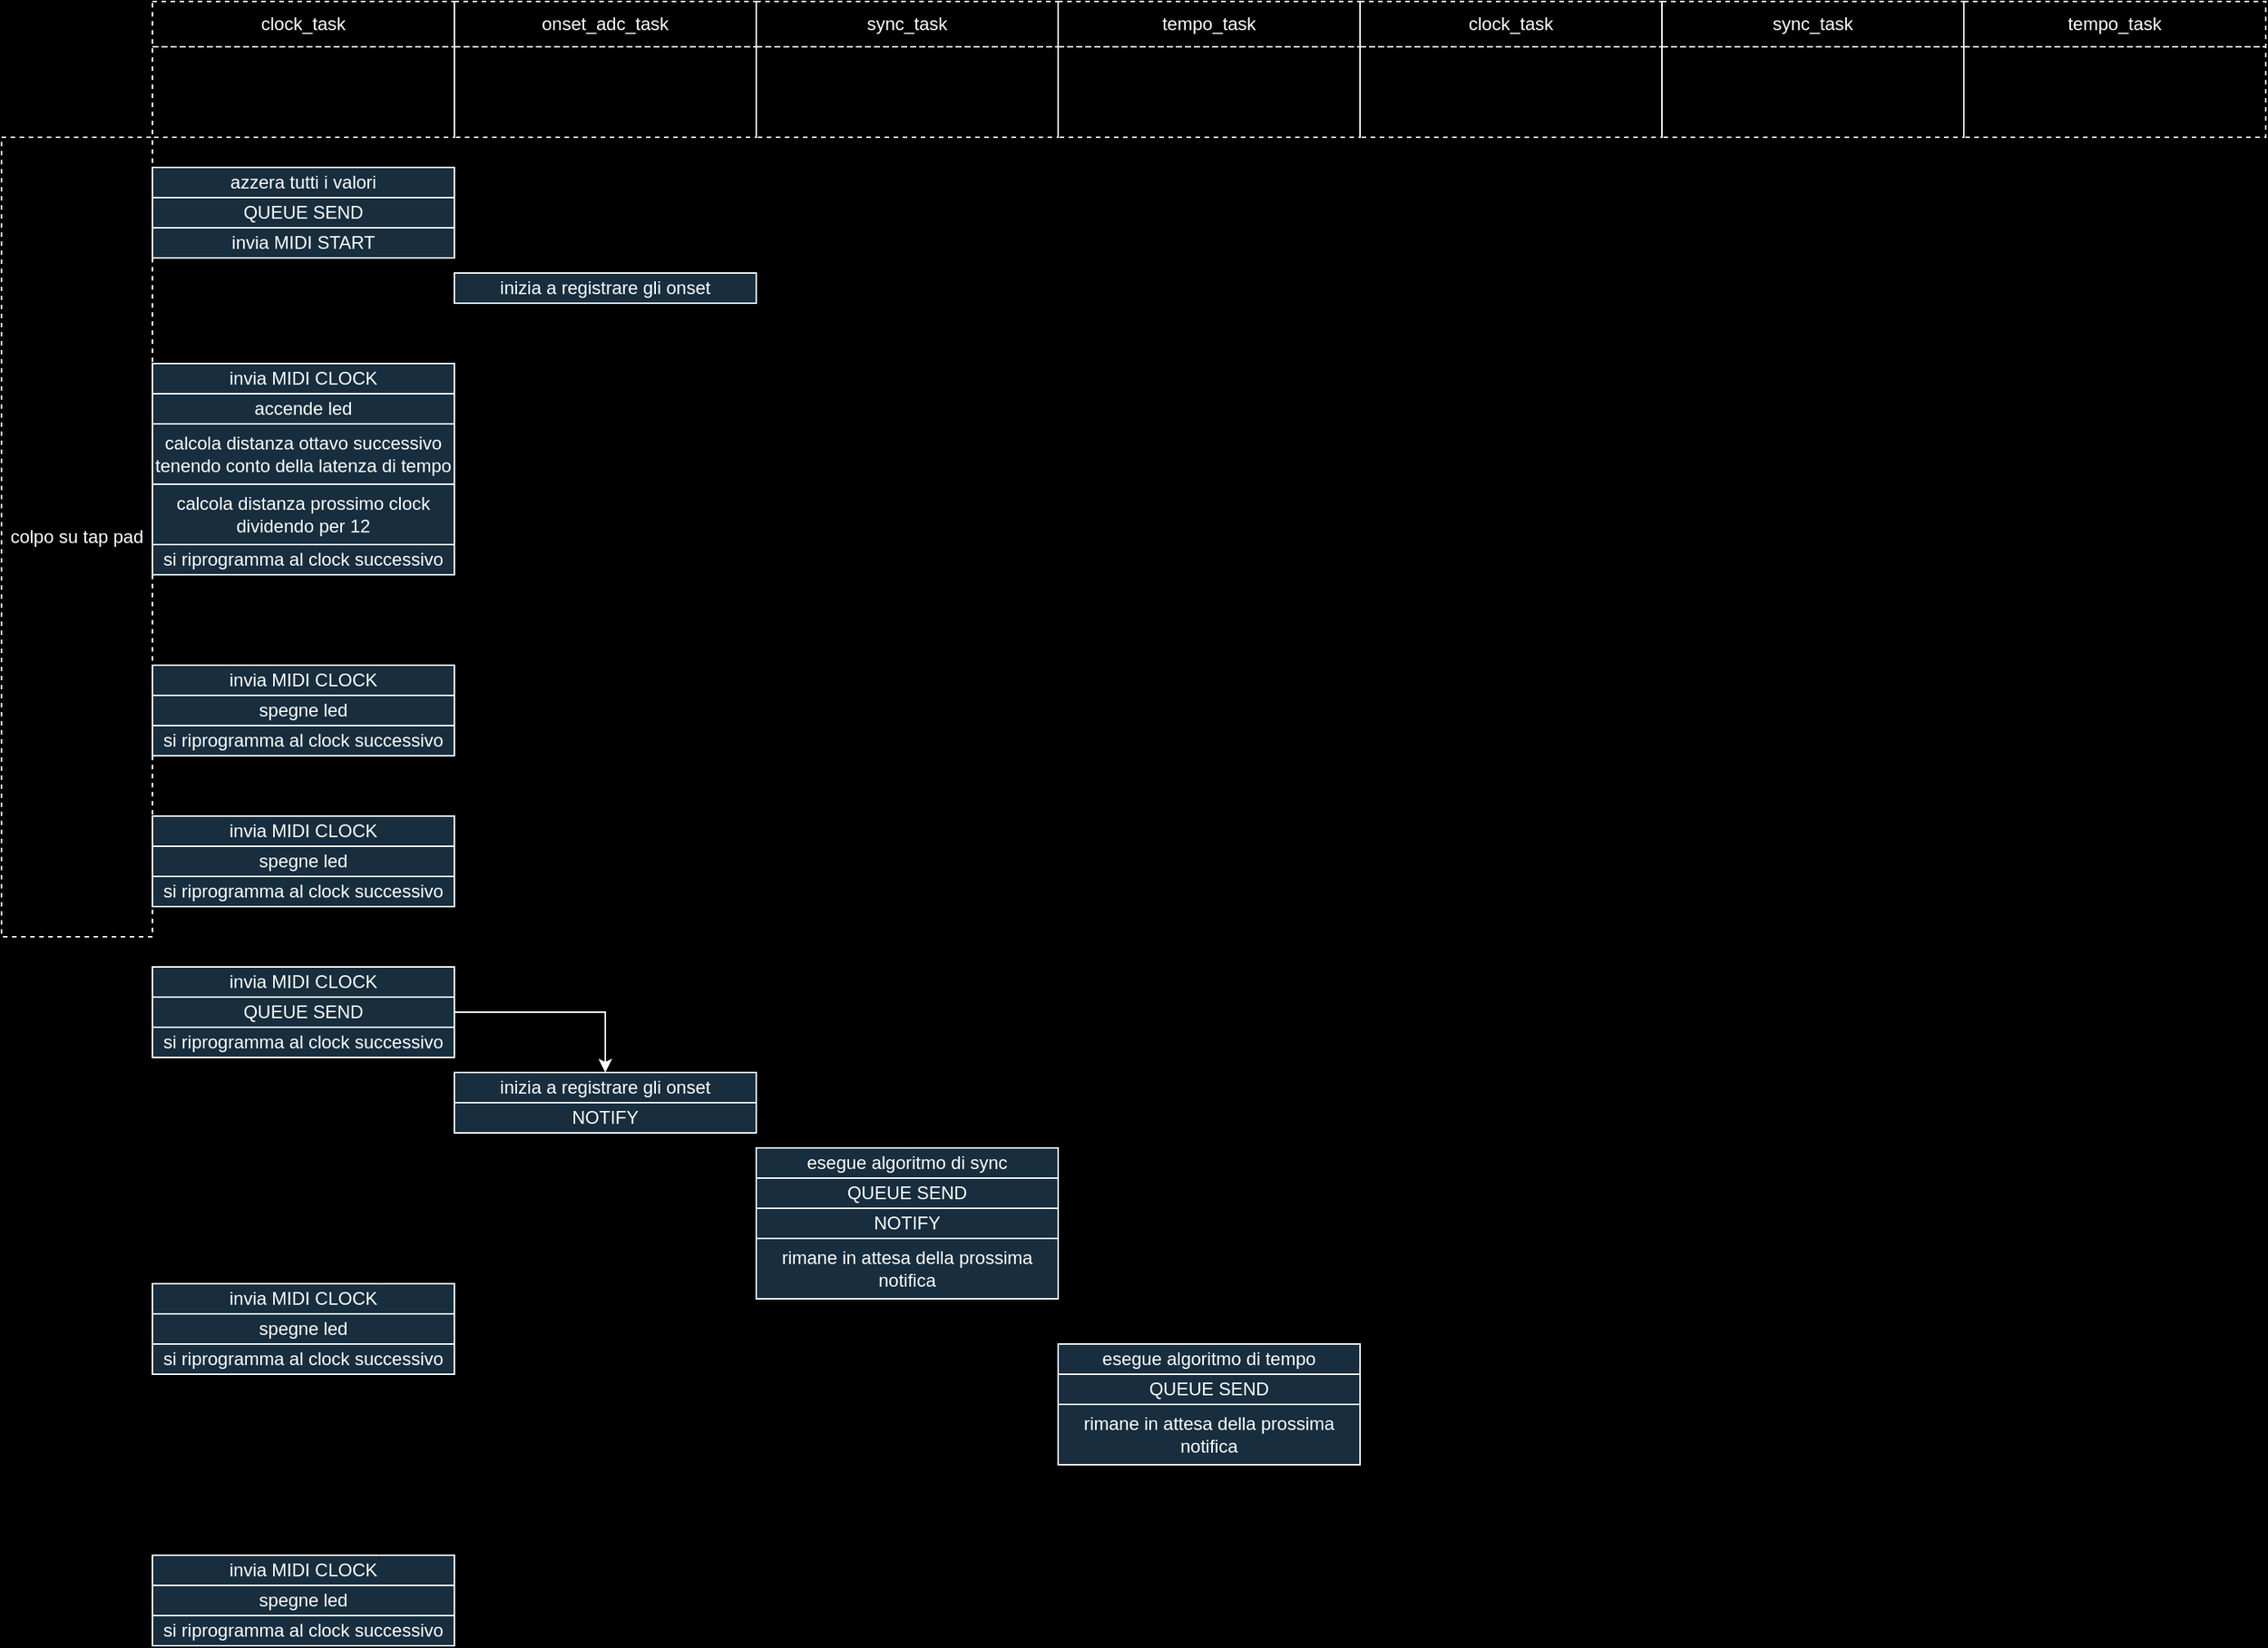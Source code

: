 <mxfile version="21.7.1" type="github">
  <diagram name="Page-1" id="I2XVdzow9aJ7vw_P53Os">
    <mxGraphModel dx="2163" dy="1784" grid="1" gridSize="10" guides="1" tooltips="1" connect="1" arrows="1" fold="1" page="1" pageScale="1" pageWidth="850" pageHeight="1100" background="#000000" math="0" shadow="0">
      <root>
        <mxCell id="0" />
        <mxCell id="1" parent="0" />
        <mxCell id="hhslKCSuNVBVUWtsOX8--3" value="QUEUE SEND" style="rounded=0;whiteSpace=wrap;html=1;labelBackgroundColor=none;fillColor=#182E3E;strokeColor=#FFFFFF;fontColor=#FFFFFF;" parent="1" vertex="1">
          <mxGeometry x="-40" y="-100" width="200" height="20" as="geometry" />
        </mxCell>
        <mxCell id="PhCDfMqtUbygox0qQyVL-17" value="&lt;div&gt;azzera tutti i valori&lt;br&gt;&lt;/div&gt;" style="rounded=0;whiteSpace=wrap;html=1;labelBackgroundColor=none;fillColor=#182E3E;strokeColor=#FFFFFF;fontColor=#FFFFFF;" parent="1" vertex="1">
          <mxGeometry x="-40" y="-120" width="200" height="20" as="geometry" />
        </mxCell>
        <mxCell id="KNY3QH7jCXh7m2xdBfdu-34" value="clock_task" style="rounded=0;whiteSpace=wrap;html=1;labelBackgroundColor=none;fillColor=none;strokeColor=#FFFFFF;fontColor=#FFFFFF;dashed=1;" parent="1" vertex="1">
          <mxGeometry x="-40" y="-230" width="200" height="30" as="geometry" />
        </mxCell>
        <mxCell id="KNY3QH7jCXh7m2xdBfdu-37" value="onset_adc_task" style="rounded=0;whiteSpace=wrap;html=1;labelBackgroundColor=none;fillColor=none;strokeColor=#FFFFFF;fontColor=#FFFFFF;dashed=1;" parent="1" vertex="1">
          <mxGeometry x="160" y="-230" width="200" height="30" as="geometry" />
        </mxCell>
        <mxCell id="KNY3QH7jCXh7m2xdBfdu-38" value="" style="rounded=0;whiteSpace=wrap;html=1;labelBackgroundColor=none;fillColor=none;strokeColor=#FFFFFF;fontColor=#FFFFFF;dashed=1;" parent="1" vertex="1">
          <mxGeometry x="360" y="-200" width="200" height="60" as="geometry" />
        </mxCell>
        <mxCell id="KNY3QH7jCXh7m2xdBfdu-39" value="sync_task" style="rounded=0;whiteSpace=wrap;html=1;labelBackgroundColor=none;fillColor=none;strokeColor=#FFFFFF;fontColor=#FFFFFF;dashed=1;" parent="1" vertex="1">
          <mxGeometry x="360" y="-230" width="200" height="30" as="geometry" />
        </mxCell>
        <mxCell id="KNY3QH7jCXh7m2xdBfdu-40" value="tempo_task" style="rounded=0;whiteSpace=wrap;html=1;labelBackgroundColor=none;fillColor=none;strokeColor=#FFFFFF;fontColor=#FFFFFF;dashed=1;" parent="1" vertex="1">
          <mxGeometry x="560" y="-230" width="200" height="30" as="geometry" />
        </mxCell>
        <mxCell id="KNY3QH7jCXh7m2xdBfdu-41" value="" style="rounded=0;whiteSpace=wrap;html=1;labelBackgroundColor=none;fillColor=none;strokeColor=#FFFFFF;fontColor=#FFFFFF;dashed=1;" parent="1" vertex="1">
          <mxGeometry x="160" y="-200" width="200" height="60" as="geometry" />
        </mxCell>
        <mxCell id="KNY3QH7jCXh7m2xdBfdu-42" value="colpo su tap pad" style="rounded=0;whiteSpace=wrap;html=1;labelBackgroundColor=none;fillColor=none;strokeColor=#FFFFFF;fontColor=#FFFFFF;dashed=1;" parent="1" vertex="1">
          <mxGeometry x="-140" y="-140" width="100" height="530" as="geometry" />
        </mxCell>
        <mxCell id="KNY3QH7jCXh7m2xdBfdu-43" value="" style="rounded=0;whiteSpace=wrap;html=1;labelBackgroundColor=none;fillColor=none;strokeColor=#FFFFFF;fontColor=#FFFFFF;dashed=1;" parent="1" vertex="1">
          <mxGeometry x="560" y="-200" width="200" height="60" as="geometry" />
        </mxCell>
        <mxCell id="KNY3QH7jCXh7m2xdBfdu-44" value="clock_task" style="rounded=0;whiteSpace=wrap;html=1;labelBackgroundColor=none;fillColor=none;strokeColor=#FFFFFF;fontColor=#FFFFFF;dashed=1;" parent="1" vertex="1">
          <mxGeometry x="760" y="-230" width="200" height="30" as="geometry" />
        </mxCell>
        <mxCell id="KNY3QH7jCXh7m2xdBfdu-45" value="" style="rounded=0;whiteSpace=wrap;html=1;labelBackgroundColor=none;fillColor=none;strokeColor=#FFFFFF;fontColor=#FFFFFF;dashed=1;" parent="1" vertex="1">
          <mxGeometry x="760" y="-200" width="200" height="60" as="geometry" />
        </mxCell>
        <mxCell id="KNY3QH7jCXh7m2xdBfdu-46" value="" style="rounded=0;whiteSpace=wrap;html=1;labelBackgroundColor=none;fillColor=none;strokeColor=#FFFFFF;fontColor=#FFFFFF;dashed=1;" parent="1" vertex="1">
          <mxGeometry x="960" y="-200" width="200" height="60" as="geometry" />
        </mxCell>
        <mxCell id="KNY3QH7jCXh7m2xdBfdu-48" value="" style="rounded=0;whiteSpace=wrap;html=1;labelBackgroundColor=none;fillColor=none;strokeColor=#FFFFFF;fontColor=#FFFFFF;dashed=1;" parent="1" vertex="1">
          <mxGeometry x="1160" y="-200" width="200" height="60" as="geometry" />
        </mxCell>
        <mxCell id="KNY3QH7jCXh7m2xdBfdu-49" value="tempo_task" style="rounded=0;whiteSpace=wrap;html=1;labelBackgroundColor=none;fillColor=none;strokeColor=#FFFFFF;fontColor=#FFFFFF;dashed=1;" parent="1" vertex="1">
          <mxGeometry x="1160" y="-230" width="200" height="30" as="geometry" />
        </mxCell>
        <mxCell id="KNY3QH7jCXh7m2xdBfdu-50" value="sync_task" style="rounded=0;whiteSpace=wrap;html=1;labelBackgroundColor=none;fillColor=none;strokeColor=#FFFFFF;fontColor=#FFFFFF;dashed=1;" parent="1" vertex="1">
          <mxGeometry x="960" y="-230" width="200" height="30" as="geometry" />
        </mxCell>
        <mxCell id="KNY3QH7jCXh7m2xdBfdu-53" value="" style="rounded=0;whiteSpace=wrap;html=1;labelBackgroundColor=none;fillColor=none;strokeColor=#FFFFFF;fontColor=#FFFFFF;dashed=1;" parent="1" vertex="1">
          <mxGeometry x="-40" y="-200" width="200" height="60" as="geometry" />
        </mxCell>
        <mxCell id="z1AqTW1uiwaVZhbLh0gZ-1" value="invia MIDI START" style="rounded=0;whiteSpace=wrap;html=1;labelBackgroundColor=none;fillColor=#182E3E;strokeColor=#FFFFFF;fontColor=#FFFFFF;" vertex="1" parent="1">
          <mxGeometry x="-40" y="-80" width="200" height="20" as="geometry" />
        </mxCell>
        <mxCell id="z1AqTW1uiwaVZhbLh0gZ-3" value="inizia a registrare gli onset" style="rounded=0;whiteSpace=wrap;html=1;labelBackgroundColor=none;fillColor=#182E3E;strokeColor=#FFFFFF;fontColor=#FFFFFF;" vertex="1" parent="1">
          <mxGeometry x="160" y="-50" width="200" height="20" as="geometry" />
        </mxCell>
        <mxCell id="z1AqTW1uiwaVZhbLh0gZ-4" value="invia MIDI CLOCK" style="rounded=0;whiteSpace=wrap;html=1;labelBackgroundColor=none;fillColor=#182E3E;strokeColor=#FFFFFF;fontColor=#FFFFFF;" vertex="1" parent="1">
          <mxGeometry x="-40" y="10" width="200" height="20" as="geometry" />
        </mxCell>
        <mxCell id="z1AqTW1uiwaVZhbLh0gZ-5" value="accende led" style="rounded=0;whiteSpace=wrap;html=1;labelBackgroundColor=none;fillColor=#182E3E;strokeColor=#FFFFFF;fontColor=#FFFFFF;" vertex="1" parent="1">
          <mxGeometry x="-40" y="30" width="200" height="20" as="geometry" />
        </mxCell>
        <mxCell id="z1AqTW1uiwaVZhbLh0gZ-6" value="calcola distanza ottavo successivo tenendo conto della latenza di tempo" style="rounded=0;whiteSpace=wrap;html=1;labelBackgroundColor=none;fillColor=#182E3E;strokeColor=#FFFFFF;fontColor=#FFFFFF;" vertex="1" parent="1">
          <mxGeometry x="-40" y="50" width="200" height="40" as="geometry" />
        </mxCell>
        <mxCell id="z1AqTW1uiwaVZhbLh0gZ-8" value="calcola distanza prossimo clock dividendo per 12" style="rounded=0;whiteSpace=wrap;html=1;labelBackgroundColor=none;fillColor=#182E3E;strokeColor=#FFFFFF;fontColor=#FFFFFF;" vertex="1" parent="1">
          <mxGeometry x="-40" y="90" width="200" height="40" as="geometry" />
        </mxCell>
        <mxCell id="z1AqTW1uiwaVZhbLh0gZ-9" value="si riprogramma al clock successivo" style="rounded=0;whiteSpace=wrap;html=1;labelBackgroundColor=none;fillColor=#182E3E;strokeColor=#FFFFFF;fontColor=#FFFFFF;" vertex="1" parent="1">
          <mxGeometry x="-40" y="130" width="200" height="20" as="geometry" />
        </mxCell>
        <mxCell id="z1AqTW1uiwaVZhbLh0gZ-10" value="invia MIDI CLOCK" style="rounded=0;whiteSpace=wrap;html=1;labelBackgroundColor=none;fillColor=#182E3E;strokeColor=#FFFFFF;fontColor=#FFFFFF;" vertex="1" parent="1">
          <mxGeometry x="-40" y="210" width="200" height="20" as="geometry" />
        </mxCell>
        <mxCell id="z1AqTW1uiwaVZhbLh0gZ-11" value="spegne led" style="rounded=0;whiteSpace=wrap;html=1;labelBackgroundColor=none;fillColor=#182E3E;strokeColor=#FFFFFF;fontColor=#FFFFFF;" vertex="1" parent="1">
          <mxGeometry x="-40" y="230" width="200" height="20" as="geometry" />
        </mxCell>
        <mxCell id="z1AqTW1uiwaVZhbLh0gZ-13" value="si riprogramma al clock successivo" style="rounded=0;whiteSpace=wrap;html=1;labelBackgroundColor=none;fillColor=#182E3E;strokeColor=#FFFFFF;fontColor=#FFFFFF;" vertex="1" parent="1">
          <mxGeometry x="-40" y="250" width="200" height="20" as="geometry" />
        </mxCell>
        <mxCell id="z1AqTW1uiwaVZhbLh0gZ-14" value="invia MIDI CLOCK" style="rounded=0;whiteSpace=wrap;html=1;labelBackgroundColor=none;fillColor=#182E3E;strokeColor=#FFFFFF;fontColor=#FFFFFF;" vertex="1" parent="1">
          <mxGeometry x="-40" y="310" width="200" height="20" as="geometry" />
        </mxCell>
        <mxCell id="z1AqTW1uiwaVZhbLh0gZ-15" value="spegne led" style="rounded=0;whiteSpace=wrap;html=1;labelBackgroundColor=none;fillColor=#182E3E;strokeColor=#FFFFFF;fontColor=#FFFFFF;" vertex="1" parent="1">
          <mxGeometry x="-40" y="330" width="200" height="20" as="geometry" />
        </mxCell>
        <mxCell id="z1AqTW1uiwaVZhbLh0gZ-16" value="si riprogramma al clock successivo" style="rounded=0;whiteSpace=wrap;html=1;labelBackgroundColor=none;fillColor=#182E3E;strokeColor=#FFFFFF;fontColor=#FFFFFF;" vertex="1" parent="1">
          <mxGeometry x="-40" y="350" width="200" height="20" as="geometry" />
        </mxCell>
        <mxCell id="z1AqTW1uiwaVZhbLh0gZ-17" value="invia MIDI CLOCK" style="rounded=0;whiteSpace=wrap;html=1;labelBackgroundColor=none;fillColor=#182E3E;strokeColor=#FFFFFF;fontColor=#FFFFFF;" vertex="1" parent="1">
          <mxGeometry x="-40" y="410" width="200" height="20" as="geometry" />
        </mxCell>
        <mxCell id="z1AqTW1uiwaVZhbLh0gZ-19" value="si riprogramma al clock successivo" style="rounded=0;whiteSpace=wrap;html=1;labelBackgroundColor=none;fillColor=#182E3E;strokeColor=#FFFFFF;fontColor=#FFFFFF;" vertex="1" parent="1">
          <mxGeometry x="-40" y="450" width="200" height="20" as="geometry" />
        </mxCell>
        <mxCell id="z1AqTW1uiwaVZhbLh0gZ-28" style="edgeStyle=orthogonalEdgeStyle;rounded=0;orthogonalLoop=1;jettySize=auto;html=1;exitX=1;exitY=0.5;exitDx=0;exitDy=0;entryX=0.5;entryY=0;entryDx=0;entryDy=0;strokeColor=#FFFFFF;" edge="1" parent="1" source="z1AqTW1uiwaVZhbLh0gZ-20" target="z1AqTW1uiwaVZhbLh0gZ-27">
          <mxGeometry relative="1" as="geometry" />
        </mxCell>
        <mxCell id="z1AqTW1uiwaVZhbLh0gZ-20" value="QUEUE SEND" style="rounded=0;whiteSpace=wrap;html=1;labelBackgroundColor=none;fillColor=#182E3E;strokeColor=#FFFFFF;fontColor=#FFFFFF;" vertex="1" parent="1">
          <mxGeometry x="-40" y="430" width="200" height="20" as="geometry" />
        </mxCell>
        <mxCell id="z1AqTW1uiwaVZhbLh0gZ-21" value="invia MIDI CLOCK" style="rounded=0;whiteSpace=wrap;html=1;labelBackgroundColor=none;fillColor=#182E3E;strokeColor=#FFFFFF;fontColor=#FFFFFF;" vertex="1" parent="1">
          <mxGeometry x="-40" y="620" width="200" height="20" as="geometry" />
        </mxCell>
        <mxCell id="z1AqTW1uiwaVZhbLh0gZ-22" value="spegne led" style="rounded=0;whiteSpace=wrap;html=1;labelBackgroundColor=none;fillColor=#182E3E;strokeColor=#FFFFFF;fontColor=#FFFFFF;" vertex="1" parent="1">
          <mxGeometry x="-40" y="640" width="200" height="20" as="geometry" />
        </mxCell>
        <mxCell id="z1AqTW1uiwaVZhbLh0gZ-23" value="si riprogramma al clock successivo" style="rounded=0;whiteSpace=wrap;html=1;labelBackgroundColor=none;fillColor=#182E3E;strokeColor=#FFFFFF;fontColor=#FFFFFF;" vertex="1" parent="1">
          <mxGeometry x="-40" y="660" width="200" height="20" as="geometry" />
        </mxCell>
        <mxCell id="z1AqTW1uiwaVZhbLh0gZ-24" value="invia MIDI CLOCK" style="rounded=0;whiteSpace=wrap;html=1;labelBackgroundColor=none;fillColor=#182E3E;strokeColor=#FFFFFF;fontColor=#FFFFFF;" vertex="1" parent="1">
          <mxGeometry x="-40" y="800" width="200" height="20" as="geometry" />
        </mxCell>
        <mxCell id="z1AqTW1uiwaVZhbLh0gZ-25" value="spegne led" style="rounded=0;whiteSpace=wrap;html=1;labelBackgroundColor=none;fillColor=#182E3E;strokeColor=#FFFFFF;fontColor=#FFFFFF;" vertex="1" parent="1">
          <mxGeometry x="-40" y="820" width="200" height="20" as="geometry" />
        </mxCell>
        <mxCell id="z1AqTW1uiwaVZhbLh0gZ-26" value="si riprogramma al clock successivo" style="rounded=0;whiteSpace=wrap;html=1;labelBackgroundColor=none;fillColor=#182E3E;strokeColor=#FFFFFF;fontColor=#FFFFFF;" vertex="1" parent="1">
          <mxGeometry x="-40" y="840" width="200" height="20" as="geometry" />
        </mxCell>
        <mxCell id="z1AqTW1uiwaVZhbLh0gZ-27" value="inizia a registrare gli onset" style="rounded=0;whiteSpace=wrap;html=1;labelBackgroundColor=none;fillColor=#182E3E;strokeColor=#FFFFFF;fontColor=#FFFFFF;" vertex="1" parent="1">
          <mxGeometry x="160" y="480" width="200" height="20" as="geometry" />
        </mxCell>
        <mxCell id="z1AqTW1uiwaVZhbLh0gZ-29" value="esegue algoritmo di sync" style="rounded=0;whiteSpace=wrap;html=1;labelBackgroundColor=none;fillColor=#182E3E;strokeColor=#FFFFFF;fontColor=#FFFFFF;" vertex="1" parent="1">
          <mxGeometry x="360" y="530" width="200" height="20" as="geometry" />
        </mxCell>
        <mxCell id="z1AqTW1uiwaVZhbLh0gZ-32" style="edgeStyle=orthogonalEdgeStyle;rounded=0;orthogonalLoop=1;jettySize=auto;html=1;exitX=1;exitY=0.5;exitDx=0;exitDy=0;entryX=0.5;entryY=0;entryDx=0;entryDy=0;" edge="1" parent="1" source="z1AqTW1uiwaVZhbLh0gZ-30" target="z1AqTW1uiwaVZhbLh0gZ-29">
          <mxGeometry relative="1" as="geometry" />
        </mxCell>
        <mxCell id="z1AqTW1uiwaVZhbLh0gZ-30" value="NOTIFY" style="rounded=0;whiteSpace=wrap;html=1;labelBackgroundColor=none;fillColor=#182E3E;strokeColor=#FFFFFF;fontColor=#FFFFFF;" vertex="1" parent="1">
          <mxGeometry x="160" y="500" width="200" height="20" as="geometry" />
        </mxCell>
        <mxCell id="z1AqTW1uiwaVZhbLh0gZ-38" style="edgeStyle=orthogonalEdgeStyle;rounded=0;orthogonalLoop=1;jettySize=auto;html=1;exitX=0;exitY=0.25;exitDx=0;exitDy=0;entryX=0.75;entryY=0;entryDx=0;entryDy=0;" edge="1" parent="1" source="z1AqTW1uiwaVZhbLh0gZ-34" target="z1AqTW1uiwaVZhbLh0gZ-21">
          <mxGeometry relative="1" as="geometry" />
        </mxCell>
        <mxCell id="z1AqTW1uiwaVZhbLh0gZ-34" value="QUEUE SEND" style="rounded=0;whiteSpace=wrap;html=1;labelBackgroundColor=none;fillColor=#182E3E;strokeColor=#FFFFFF;fontColor=#FFFFFF;" vertex="1" parent="1">
          <mxGeometry x="360" y="550" width="200" height="20" as="geometry" />
        </mxCell>
        <mxCell id="z1AqTW1uiwaVZhbLh0gZ-36" value="NOTIFY" style="rounded=0;whiteSpace=wrap;html=1;labelBackgroundColor=none;fillColor=#182E3E;strokeColor=#FFFFFF;fontColor=#FFFFFF;" vertex="1" parent="1">
          <mxGeometry x="360" y="570" width="200" height="20" as="geometry" />
        </mxCell>
        <mxCell id="z1AqTW1uiwaVZhbLh0gZ-44" style="edgeStyle=orthogonalEdgeStyle;rounded=0;orthogonalLoop=1;jettySize=auto;html=1;exitX=0;exitY=0.5;exitDx=0;exitDy=0;entryX=0.75;entryY=0;entryDx=0;entryDy=0;" edge="1" parent="1" target="z1AqTW1uiwaVZhbLh0gZ-24">
          <mxGeometry relative="1" as="geometry">
            <mxPoint x="560" y="720" as="sourcePoint" />
          </mxGeometry>
        </mxCell>
        <mxCell id="z1AqTW1uiwaVZhbLh0gZ-46" value="rimane in attesa della prossima notifica" style="rounded=0;whiteSpace=wrap;html=1;labelBackgroundColor=none;fillColor=#182E3E;strokeColor=#FFFFFF;fontColor=#FFFFFF;" vertex="1" parent="1">
          <mxGeometry x="360" y="590" width="200" height="40" as="geometry" />
        </mxCell>
        <mxCell id="z1AqTW1uiwaVZhbLh0gZ-47" value="esegue algoritmo di tempo" style="rounded=0;whiteSpace=wrap;html=1;labelBackgroundColor=none;fillColor=#182E3E;strokeColor=#FFFFFF;fontColor=#FFFFFF;" vertex="1" parent="1">
          <mxGeometry x="560" y="660" width="200" height="20" as="geometry" />
        </mxCell>
        <mxCell id="z1AqTW1uiwaVZhbLh0gZ-52" style="edgeStyle=orthogonalEdgeStyle;rounded=0;orthogonalLoop=1;jettySize=auto;html=1;exitX=0;exitY=0.5;exitDx=0;exitDy=0;entryX=0.75;entryY=0;entryDx=0;entryDy=0;" edge="1" parent="1" source="z1AqTW1uiwaVZhbLh0gZ-49" target="z1AqTW1uiwaVZhbLh0gZ-24">
          <mxGeometry relative="1" as="geometry" />
        </mxCell>
        <mxCell id="z1AqTW1uiwaVZhbLh0gZ-49" value="QUEUE SEND" style="rounded=0;whiteSpace=wrap;html=1;labelBackgroundColor=none;fillColor=#182E3E;strokeColor=#FFFFFF;fontColor=#FFFFFF;" vertex="1" parent="1">
          <mxGeometry x="560" y="680" width="200" height="20" as="geometry" />
        </mxCell>
        <mxCell id="z1AqTW1uiwaVZhbLh0gZ-51" value="rimane in attesa della prossima notifica" style="rounded=0;whiteSpace=wrap;html=1;labelBackgroundColor=none;fillColor=#182E3E;strokeColor=#FFFFFF;fontColor=#FFFFFF;" vertex="1" parent="1">
          <mxGeometry x="560" y="700" width="200" height="40" as="geometry" />
        </mxCell>
      </root>
    </mxGraphModel>
  </diagram>
</mxfile>
